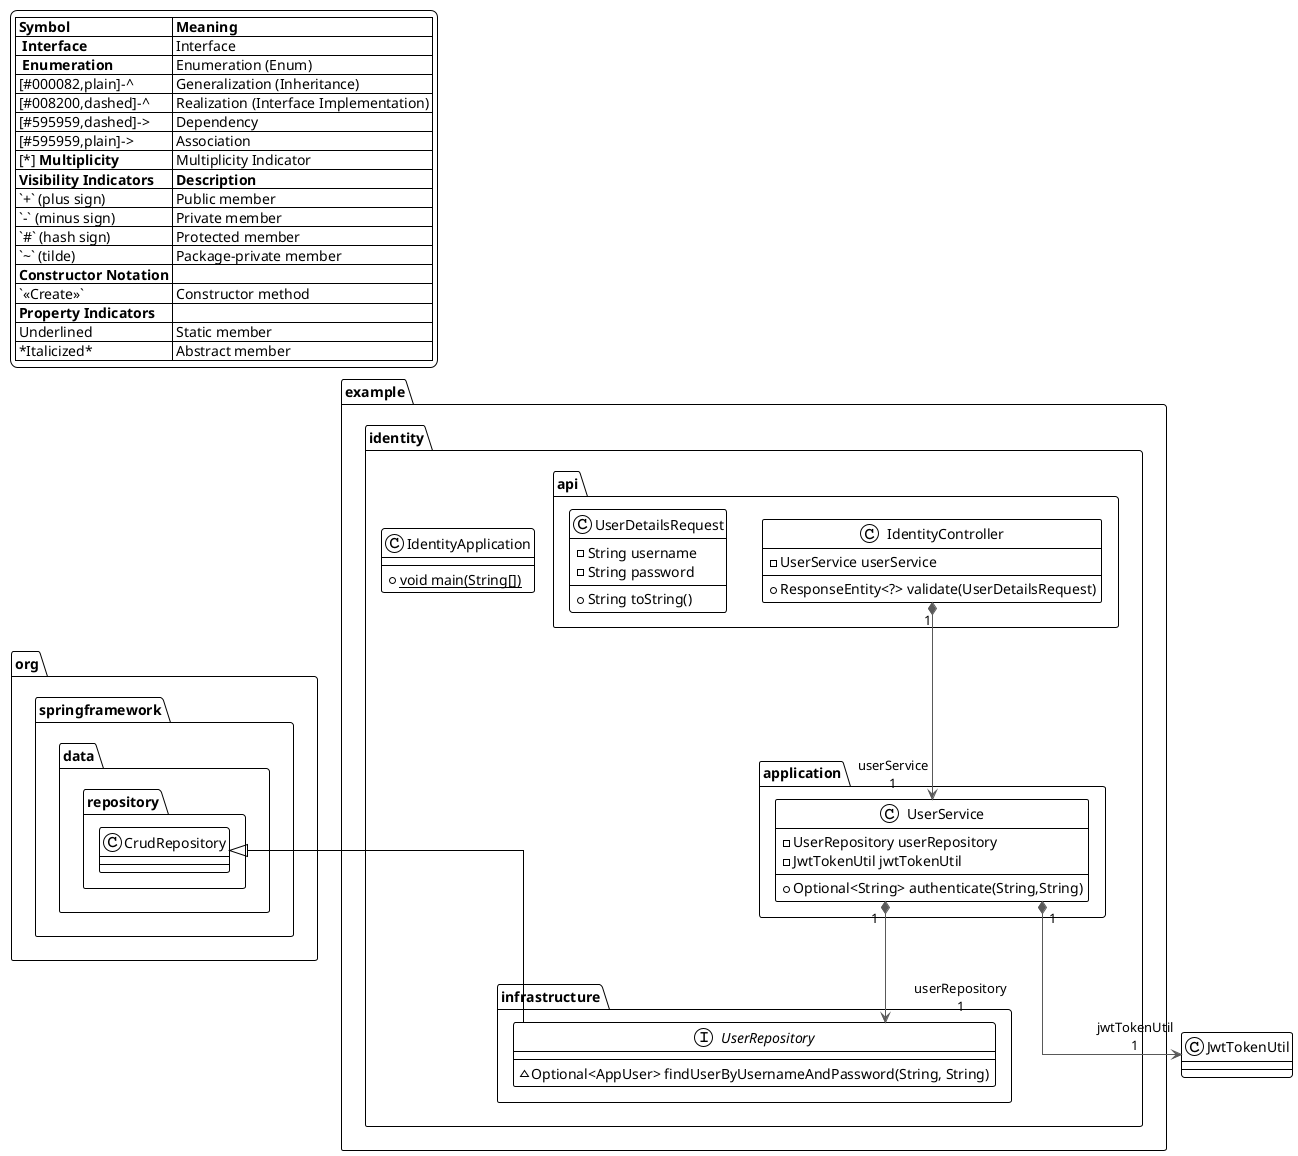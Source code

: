 @startuml

!theme plain
top to bottom direction
skinparam linetype ortho

' Include the legend (key) at the top left
legend top left
|= **Symbol** |= **Meaning** |
| <&interface> **Interface** | Interface |
| <&enumeration> **Enumeration** | Enumeration (Enum) |
| [#000082,plain]-^ | Generalization (Inheritance) |
| [#008200,dashed]-^ | Realization (Interface Implementation) |
| [#595959,dashed]-> | Dependency |
| [#595959,plain]-> | Association |
| [*] **Multiplicity** | Multiplicity Indicator |
||
|= **Visibility Indicators** |= **Description** |
| `+` (plus sign) | Public member |
| `-` (minus sign) | Private member |
| `#` (hash sign) | Protected member |
| `~` (tilde) | Package-private member |
||
| **Constructor Notation** | |
| `<<Create>>` | Constructor method |
||
| **Property Indicators** | |
| Underlined | Static member |
| *Italicized* | Abstract member |
endlegend

' Define packages and include classes within them

package "example.identity.api" {
    class IdentityController {
        - UserService userService
        + ResponseEntity<?> validate(UserDetailsRequest)
    }
    class UserDetailsRequest {
        - String username
        - String password
        + String toString()
    }
}

package "example.identity.application" {
    class UserService {
        - UserRepository userRepository
        - JwtTokenUtil jwtTokenUtil
        + Optional<String> authenticate(String,String)
    }
}

package "example.identity.infrastructure" {
    interface UserRepository {
        ~ Optional<AppUser> findUserByUsernameAndPassword(String, String)
    }
}

package "example.identity" {
    class IdentityApplication {
        + {static} void main(String[])
    }
}

' Define relationships between classes

example.identity.api.IdentityController       "1" *-[#595959,plain]-> "userService\n1" example.identity.application.UserService
example.identity.application.UserService      "1" *-[#595959,plain]-> "userRepository\n1" example.identity.infrastructure.UserRepository
example.identity.application.UserService      "1" *-[#595959,plain]-> "jwtTokenUtil\n1" JwtTokenUtil

' Inheritance relationships
org.springframework.data.repository.CrudRepository <|-- example.identity.infrastructure.UserRepository

@enduml
